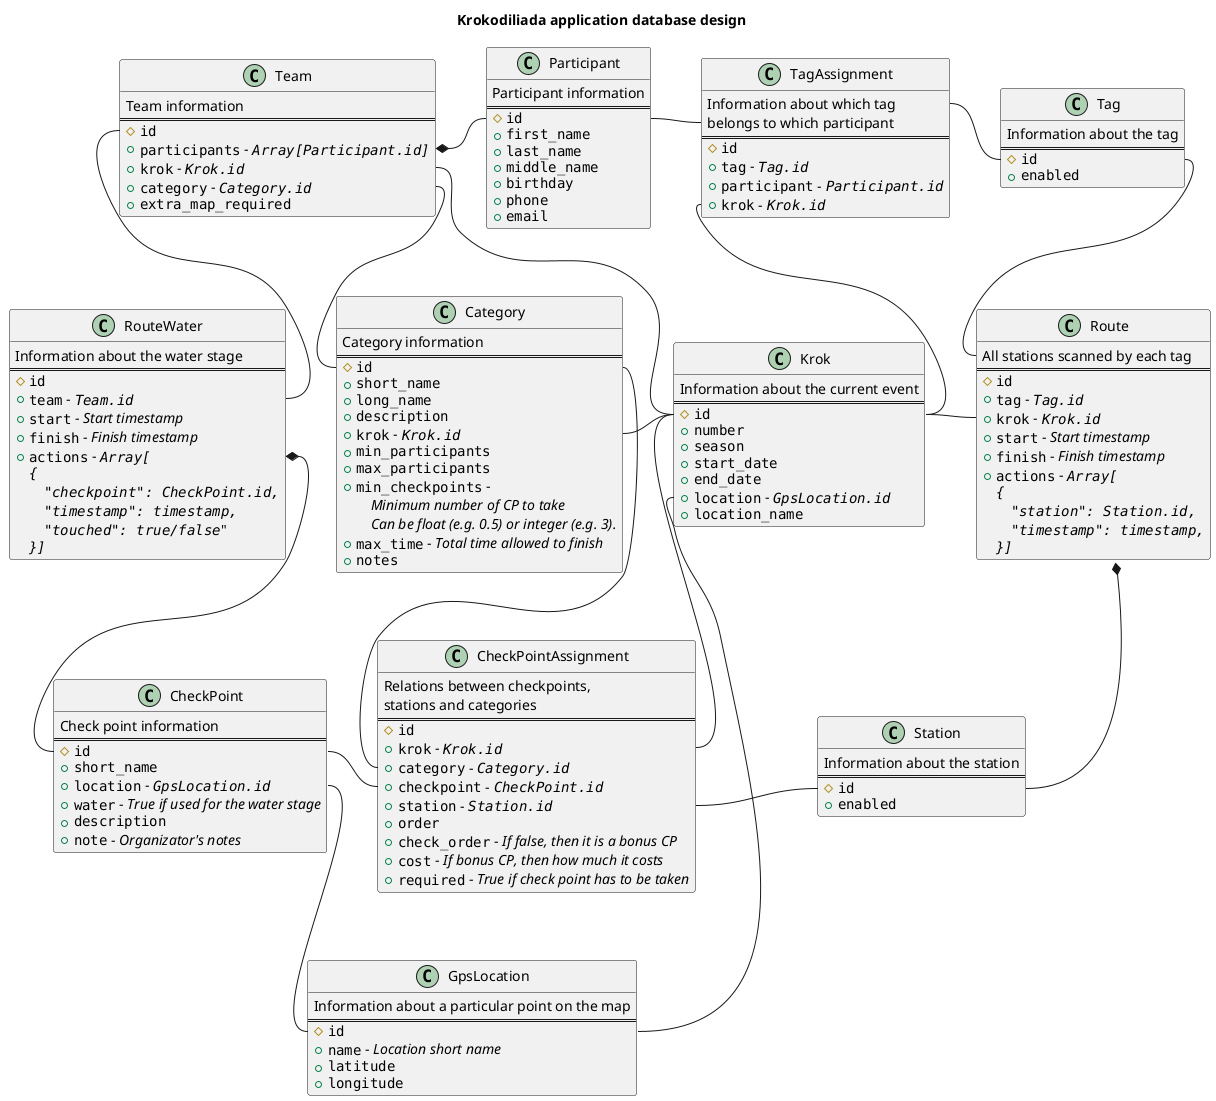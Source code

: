 @startuml

title Krokodiliada application database design

' skinparam linetype ortho

class Participant {
  Participant information
  ==
  #""id""
  +""first_name""
  +""last_name""
  +""middle_name""
  +""birthday""
  +""phone""
  +""email""
}

class Team {
  Team information
  ==
  #""id""
  +""participants"" - //""Array[Participant.id]""//
  +""krok"" - //""Krok.id""//
  +""category"" - //""Category.id""//
  +""extra_map_required""
}

class Krok {
  Information about the current event
  ==
  #""id""
  +""number""
  +""season""
  +""start_date""
  +""end_date""
  +""location"" - //""GpsLocation.id""//
  +""location_name""
}

class Category {
  Category information
  ==
  #""id""
  +""short_name""
  +""long_name""
  +""description""
  +""krok"" - //""Krok.id""//
  +""min_participants""
  +""max_participants""
  +""min_checkpoints"" -
  //    Minimum number of CP to take//
  //    Can be float (e.g. 0.5) or integer (e.g. 3).//
  +""max_time"" - //Total time allowed to finish//
  +""notes""
}

class CheckPoint {
  Check point information
  ==
  #""id""
  +""short_name""
  +""location"" - //""GpsLocation.id""//
  +""water"" - //True if used for the water stage//
  +""description""
  +""note"" - //Organizator's notes//
}

class CheckPointAssignment {
  Relations between checkpoints,
  stations and categories
  ==
  #""id""
  +""krok"" - //""Krok.id""//
  +""category"" - //""Category.id""//
  +""checkpoint"" - //""CheckPoint.id""//
  +""station"" - //""Station.id""//
  +""order""
  +""check_order"" - //If false, then it is a bonus CP//
  +""cost"" - //If bonus CP, then how much it costs//
  +""required"" - //True if check point has to be taken//
}

class Station {
  Information about the station
  ==
  #""id""
  +""enabled""
}

class Tag {
  Information about the tag
  ==
  #""id""
  +""enabled""
}

class TagAssignment {
  Information about which tag
  belongs to which participant
  ==
  #""id""
  +""tag"" - //""Tag.id""//
  +""participant"" - //""Participant.id""//
  +""krok"" - //""Krok.id""//
}

class Route {
  All stations scanned by each tag
  ==
  #""id""
  +""tag"" - //""Tag.id""//
  +""krok"" - //""Krok.id""//
  +""start"" - //Start timestamp//
  +""finish"" - //Finish timestamp//
  +""actions"" - //""Array[""//
    //""{""//
    //    ""~"station~": Station.id,""//
    //    ""~"timestamp~": timestamp,""//
    //""}]""//
}

class RouteWater {
  Information about the water stage
  ==
  #""id""
  +""team"" - //""Team.id""//
  +""start"" - //Start timestamp//
  +""finish"" - //Finish timestamp//
  +""actions"" - //""Array[""//
    //""{""//
    //    ""~"checkpoint~": CheckPoint.id,""//
    //    ""~"timestamp~": timestamp,""//
    //    ""~"touched~": true/false""//"
    //""}]""//
}

class GpsLocation {
  Information about a particular point on the map
  ==
  #""id""
  +""name"" - //Location short name//
  +""latitude""
  +""longitude""
}

Team::participant *-right- Participant::id
Team::krok -- Krok::id
Team::category -down- Category::id
Krok::id -left- Category::krok
Krok::location -- GpsLocation::id
CheckPoint::location -- GpsLocation::id
CheckPointAssignment::krok -up- Krok::id
CheckPointAssignment::category -left- Category::id
CheckPointAssignment::checkpoint -left- CheckPoint::id
CheckPointAssignment::station -right- Station::id
TagAssignment::tag -right- Tag::id
TagAssignment::krok -- Krok::id
TagAssignment::participant -left- Participant::id
Route::tag -up- Tag::id
Route::krok -left- Krok::id
Route::punches *-[norank]- Station::id
RouteWater::team -up- Team::id
RouteWater::actions *-down- CheckPoint::id

@enduml
